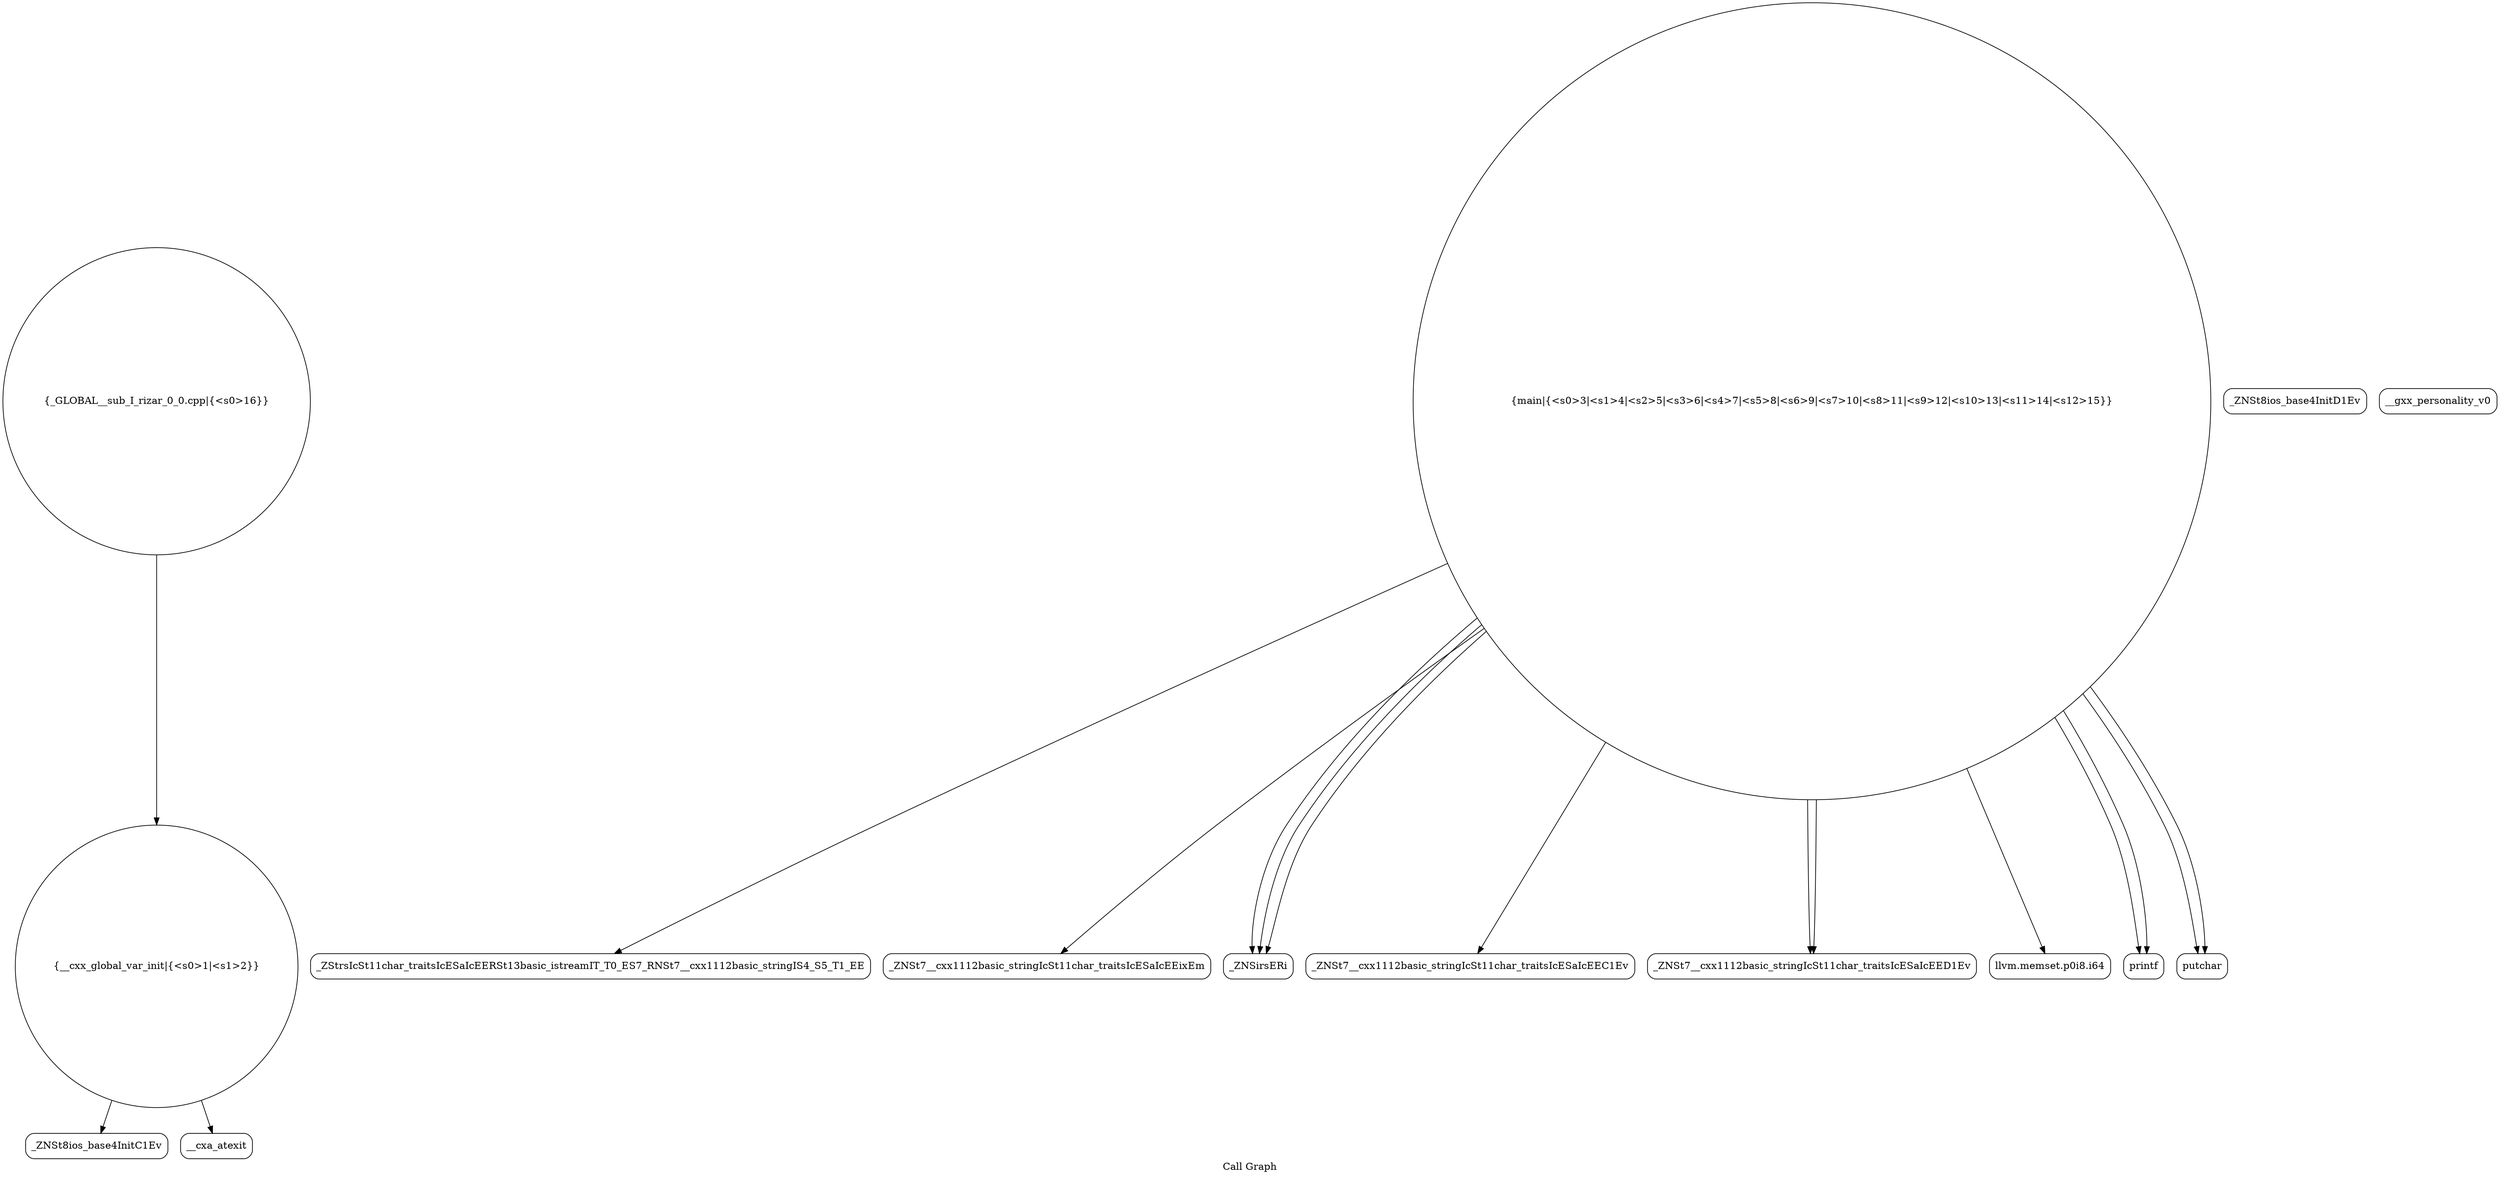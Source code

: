 digraph "Call Graph" {
	label="Call Graph";

	Node0x56141155c900 [shape=record,shape=circle,label="{__cxx_global_var_init|{<s0>1|<s1>2}}"];
	Node0x56141155c900:s0 -> Node0x56141155cd90[color=black];
	Node0x56141155c900:s1 -> Node0x56141155ce90[color=black];
	Node0x56141155d090 [shape=record,shape=Mrecord,label="{_ZStrsIcSt11char_traitsIcESaIcEERSt13basic_istreamIT_T0_ES7_RNSt7__cxx1112basic_stringIS4_S5_T1_EE}"];
	Node0x56141155d410 [shape=record,shape=circle,label="{_GLOBAL__sub_I_rizar_0_0.cpp|{<s0>16}}"];
	Node0x56141155d410:s0 -> Node0x56141155c900[color=black];
	Node0x56141155ce10 [shape=record,shape=Mrecord,label="{_ZNSt8ios_base4InitD1Ev}"];
	Node0x56141155d190 [shape=record,shape=Mrecord,label="{_ZNSt7__cxx1112basic_stringIcSt11char_traitsIcESaIcEEixEm}"];
	Node0x56141155cf10 [shape=record,shape=circle,label="{main|{<s0>3|<s1>4|<s2>5|<s3>6|<s4>7|<s5>8|<s6>9|<s7>10|<s8>11|<s9>12|<s10>13|<s11>14|<s12>15}}"];
	Node0x56141155cf10:s0 -> Node0x56141155cf90[color=black];
	Node0x56141155cf10:s1 -> Node0x56141155cf90[color=black];
	Node0x56141155cf10:s2 -> Node0x56141155cf90[color=black];
	Node0x56141155cf10:s3 -> Node0x56141155d010[color=black];
	Node0x56141155cf10:s4 -> Node0x56141155d090[color=black];
	Node0x56141155cf10:s5 -> Node0x56141155d190[color=black];
	Node0x56141155cf10:s6 -> Node0x56141155d210[color=black];
	Node0x56141155cf10:s7 -> Node0x56141155d210[color=black];
	Node0x56141155cf10:s8 -> Node0x56141155d290[color=black];
	Node0x56141155cf10:s9 -> Node0x56141155d310[color=black];
	Node0x56141155cf10:s10 -> Node0x56141155d310[color=black];
	Node0x56141155cf10:s11 -> Node0x56141155d390[color=black];
	Node0x56141155cf10:s12 -> Node0x56141155d390[color=black];
	Node0x56141155d290 [shape=record,shape=Mrecord,label="{llvm.memset.p0i8.i64}"];
	Node0x56141155d010 [shape=record,shape=Mrecord,label="{_ZNSt7__cxx1112basic_stringIcSt11char_traitsIcESaIcEEC1Ev}"];
	Node0x56141155d390 [shape=record,shape=Mrecord,label="{putchar}"];
	Node0x56141155cd90 [shape=record,shape=Mrecord,label="{_ZNSt8ios_base4InitC1Ev}"];
	Node0x56141155d110 [shape=record,shape=Mrecord,label="{__gxx_personality_v0}"];
	Node0x56141155ce90 [shape=record,shape=Mrecord,label="{__cxa_atexit}"];
	Node0x56141155d210 [shape=record,shape=Mrecord,label="{_ZNSt7__cxx1112basic_stringIcSt11char_traitsIcESaIcEED1Ev}"];
	Node0x56141155cf90 [shape=record,shape=Mrecord,label="{_ZNSirsERi}"];
	Node0x56141155d310 [shape=record,shape=Mrecord,label="{printf}"];
}
